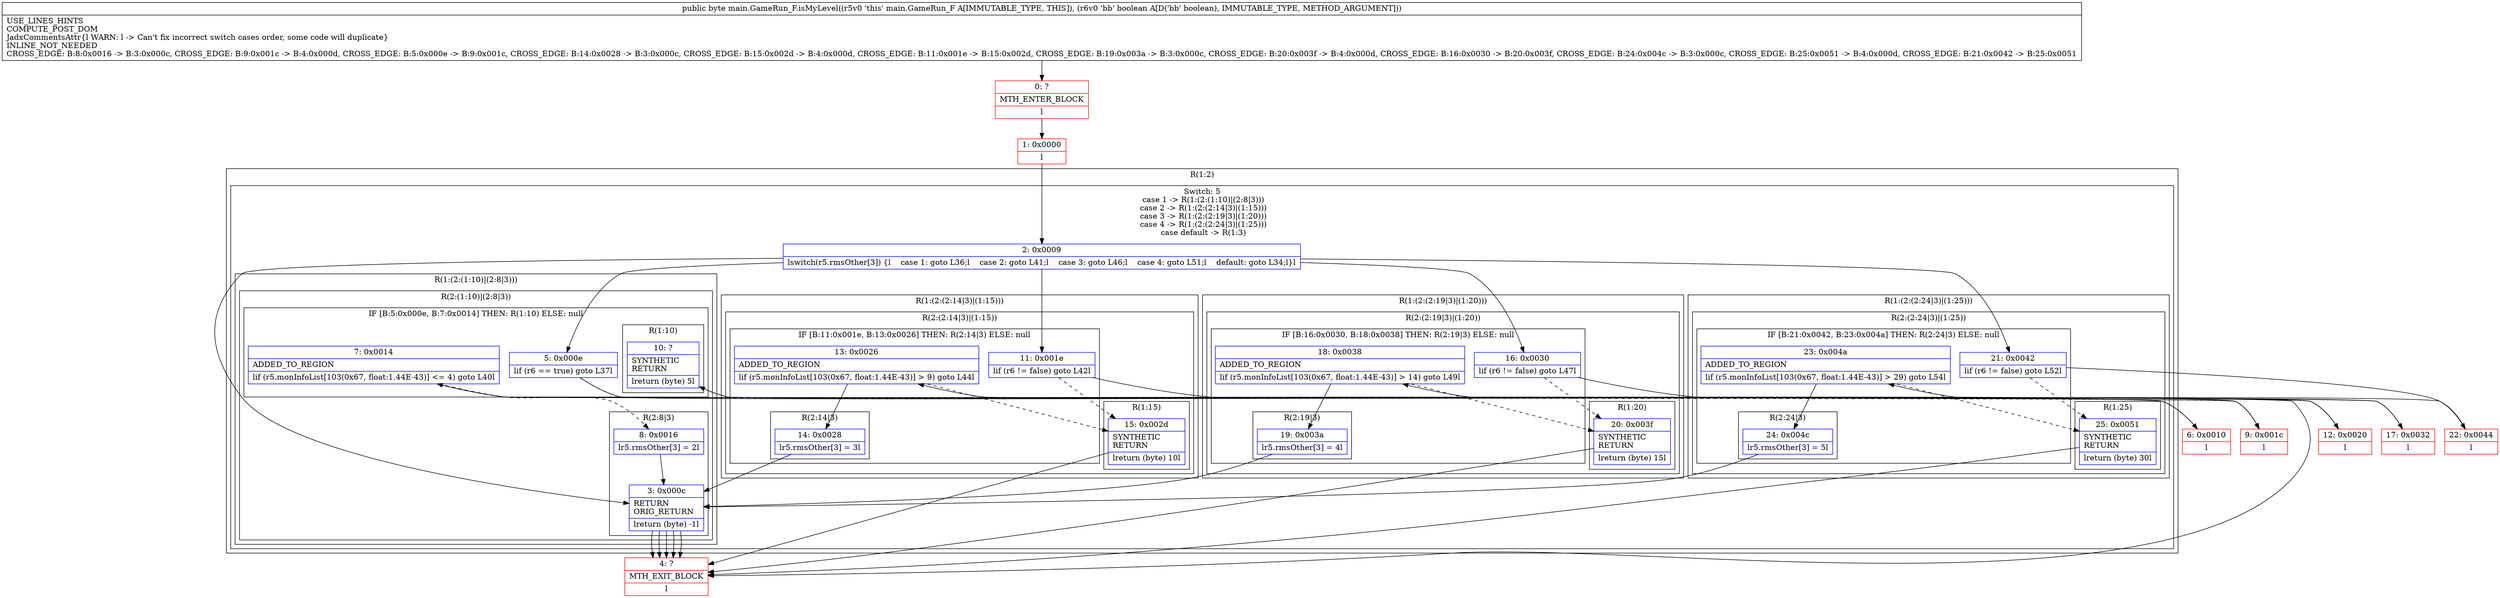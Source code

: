 digraph "CFG formain.GameRun_F.isMyLevel(Z)B" {
subgraph cluster_Region_1944409427 {
label = "R(1:2)";
node [shape=record,color=blue];
subgraph cluster_SwitchRegion_209484198 {
label = "Switch: 5
 case 1 -> R(1:(2:(1:10)|(2:8|3)))
 case 2 -> R(1:(2:(2:14|3)|(1:15)))
 case 3 -> R(1:(2:(2:19|3)|(1:20)))
 case 4 -> R(1:(2:(2:24|3)|(1:25)))
 case default -> R(1:3)";
node [shape=record,color=blue];
Node_2 [shape=record,label="{2\:\ 0x0009|lswitch(r5.rmsOther[3]) \{l    case 1: goto L36;l    case 2: goto L41;l    case 3: goto L46;l    case 4: goto L51;l    default: goto L34;l\}l}"];
subgraph cluster_Region_891073132 {
label = "R(1:(2:(1:10)|(2:8|3)))";
node [shape=record,color=blue];
subgraph cluster_Region_174720192 {
label = "R(2:(1:10)|(2:8|3))";
node [shape=record,color=blue];
subgraph cluster_IfRegion_1400674067 {
label = "IF [B:5:0x000e, B:7:0x0014] THEN: R(1:10) ELSE: null";
node [shape=record,color=blue];
Node_5 [shape=record,label="{5\:\ 0x000e|lif (r6 == true) goto L37l}"];
Node_7 [shape=record,label="{7\:\ 0x0014|ADDED_TO_REGION\l|lif (r5.monInfoList[103(0x67, float:1.44E\-43)] \<= 4) goto L40l}"];
subgraph cluster_Region_1017279891 {
label = "R(1:10)";
node [shape=record,color=blue];
Node_10 [shape=record,label="{10\:\ ?|SYNTHETIC\lRETURN\l|lreturn (byte) 5l}"];
}
}
subgraph cluster_Region_1828536249 {
label = "R(2:8|3)";
node [shape=record,color=blue];
Node_8 [shape=record,label="{8\:\ 0x0016|lr5.rmsOther[3] = 2l}"];
Node_3 [shape=record,label="{3\:\ 0x000c|RETURN\lORIG_RETURN\l|lreturn (byte) \-1l}"];
}
}
}
subgraph cluster_Region_913013474 {
label = "R(1:(2:(2:14|3)|(1:15)))";
node [shape=record,color=blue];
subgraph cluster_Region_26781491 {
label = "R(2:(2:14|3)|(1:15))";
node [shape=record,color=blue];
subgraph cluster_IfRegion_775509118 {
label = "IF [B:11:0x001e, B:13:0x0026] THEN: R(2:14|3) ELSE: null";
node [shape=record,color=blue];
Node_11 [shape=record,label="{11\:\ 0x001e|lif (r6 != false) goto L42l}"];
Node_13 [shape=record,label="{13\:\ 0x0026|ADDED_TO_REGION\l|lif (r5.monInfoList[103(0x67, float:1.44E\-43)] \> 9) goto L44l}"];
subgraph cluster_Region_733783799 {
label = "R(2:14|3)";
node [shape=record,color=blue];
Node_14 [shape=record,label="{14\:\ 0x0028|lr5.rmsOther[3] = 3l}"];
Node_3 [shape=record,label="{3\:\ 0x000c|RETURN\lORIG_RETURN\l|lreturn (byte) \-1l}"];
}
}
subgraph cluster_Region_1189963016 {
label = "R(1:15)";
node [shape=record,color=blue];
Node_15 [shape=record,label="{15\:\ 0x002d|SYNTHETIC\lRETURN\l|lreturn (byte) 10l}"];
}
}
}
subgraph cluster_Region_34141145 {
label = "R(1:(2:(2:19|3)|(1:20)))";
node [shape=record,color=blue];
subgraph cluster_Region_1719061826 {
label = "R(2:(2:19|3)|(1:20))";
node [shape=record,color=blue];
subgraph cluster_IfRegion_682837093 {
label = "IF [B:16:0x0030, B:18:0x0038] THEN: R(2:19|3) ELSE: null";
node [shape=record,color=blue];
Node_16 [shape=record,label="{16\:\ 0x0030|lif (r6 != false) goto L47l}"];
Node_18 [shape=record,label="{18\:\ 0x0038|ADDED_TO_REGION\l|lif (r5.monInfoList[103(0x67, float:1.44E\-43)] \> 14) goto L49l}"];
subgraph cluster_Region_89895262 {
label = "R(2:19|3)";
node [shape=record,color=blue];
Node_19 [shape=record,label="{19\:\ 0x003a|lr5.rmsOther[3] = 4l}"];
Node_3 [shape=record,label="{3\:\ 0x000c|RETURN\lORIG_RETURN\l|lreturn (byte) \-1l}"];
}
}
subgraph cluster_Region_1082657815 {
label = "R(1:20)";
node [shape=record,color=blue];
Node_20 [shape=record,label="{20\:\ 0x003f|SYNTHETIC\lRETURN\l|lreturn (byte) 15l}"];
}
}
}
subgraph cluster_Region_281335193 {
label = "R(1:(2:(2:24|3)|(1:25)))";
node [shape=record,color=blue];
subgraph cluster_Region_577125256 {
label = "R(2:(2:24|3)|(1:25))";
node [shape=record,color=blue];
subgraph cluster_IfRegion_2062532571 {
label = "IF [B:21:0x0042, B:23:0x004a] THEN: R(2:24|3) ELSE: null";
node [shape=record,color=blue];
Node_21 [shape=record,label="{21\:\ 0x0042|lif (r6 != false) goto L52l}"];
Node_23 [shape=record,label="{23\:\ 0x004a|ADDED_TO_REGION\l|lif (r5.monInfoList[103(0x67, float:1.44E\-43)] \> 29) goto L54l}"];
subgraph cluster_Region_2055732261 {
label = "R(2:24|3)";
node [shape=record,color=blue];
Node_24 [shape=record,label="{24\:\ 0x004c|lr5.rmsOther[3] = 5l}"];
Node_3 [shape=record,label="{3\:\ 0x000c|RETURN\lORIG_RETURN\l|lreturn (byte) \-1l}"];
}
}
subgraph cluster_Region_1280935665 {
label = "R(1:25)";
node [shape=record,color=blue];
Node_25 [shape=record,label="{25\:\ 0x0051|SYNTHETIC\lRETURN\l|lreturn (byte) 30l}"];
}
}
}
subgraph cluster_Region_1601199753 {
label = "R(1:3)";
node [shape=record,color=blue];
Node_3 [shape=record,label="{3\:\ 0x000c|RETURN\lORIG_RETURN\l|lreturn (byte) \-1l}"];
}
}
}
Node_0 [shape=record,color=red,label="{0\:\ ?|MTH_ENTER_BLOCK\l|l}"];
Node_1 [shape=record,color=red,label="{1\:\ 0x0000|l}"];
Node_4 [shape=record,color=red,label="{4\:\ ?|MTH_EXIT_BLOCK\l|l}"];
Node_6 [shape=record,color=red,label="{6\:\ 0x0010|l}"];
Node_9 [shape=record,color=red,label="{9\:\ 0x001c|l}"];
Node_12 [shape=record,color=red,label="{12\:\ 0x0020|l}"];
Node_17 [shape=record,color=red,label="{17\:\ 0x0032|l}"];
Node_22 [shape=record,color=red,label="{22\:\ 0x0044|l}"];
MethodNode[shape=record,label="{public byte main.GameRun_F.isMyLevel((r5v0 'this' main.GameRun_F A[IMMUTABLE_TYPE, THIS]), (r6v0 'bb' boolean A[D('bb' boolean), IMMUTABLE_TYPE, METHOD_ARGUMENT]))  | USE_LINES_HINTS\lCOMPUTE_POST_DOM\lJadxCommentsAttr\{l WARN: l \-\> Can't fix incorrect switch cases order, some code will duplicate\}\lINLINE_NOT_NEEDED\lCROSS_EDGE: B:8:0x0016 \-\> B:3:0x000c, CROSS_EDGE: B:9:0x001c \-\> B:4:0x000d, CROSS_EDGE: B:5:0x000e \-\> B:9:0x001c, CROSS_EDGE: B:14:0x0028 \-\> B:3:0x000c, CROSS_EDGE: B:15:0x002d \-\> B:4:0x000d, CROSS_EDGE: B:11:0x001e \-\> B:15:0x002d, CROSS_EDGE: B:19:0x003a \-\> B:3:0x000c, CROSS_EDGE: B:20:0x003f \-\> B:4:0x000d, CROSS_EDGE: B:16:0x0030 \-\> B:20:0x003f, CROSS_EDGE: B:24:0x004c \-\> B:3:0x000c, CROSS_EDGE: B:25:0x0051 \-\> B:4:0x000d, CROSS_EDGE: B:21:0x0042 \-\> B:25:0x0051\l}"];
MethodNode -> Node_0;
Node_2 -> Node_3;
Node_2 -> Node_5;
Node_2 -> Node_11;
Node_2 -> Node_16;
Node_2 -> Node_21;
Node_5 -> Node_6;
Node_5 -> Node_9[style=dashed];
Node_7 -> Node_8[style=dashed];
Node_7 -> Node_9;
Node_10 -> Node_4;
Node_8 -> Node_3;
Node_3 -> Node_4;
Node_11 -> Node_12;
Node_11 -> Node_15[style=dashed];
Node_13 -> Node_14;
Node_13 -> Node_15[style=dashed];
Node_14 -> Node_3;
Node_3 -> Node_4;
Node_15 -> Node_4;
Node_16 -> Node_17;
Node_16 -> Node_20[style=dashed];
Node_18 -> Node_19;
Node_18 -> Node_20[style=dashed];
Node_19 -> Node_3;
Node_3 -> Node_4;
Node_20 -> Node_4;
Node_21 -> Node_22;
Node_21 -> Node_25[style=dashed];
Node_23 -> Node_24;
Node_23 -> Node_25[style=dashed];
Node_24 -> Node_3;
Node_3 -> Node_4;
Node_25 -> Node_4;
Node_3 -> Node_4;
Node_0 -> Node_1;
Node_1 -> Node_2;
Node_6 -> Node_7;
Node_9 -> Node_10;
Node_12 -> Node_13;
Node_17 -> Node_18;
Node_22 -> Node_23;
}


